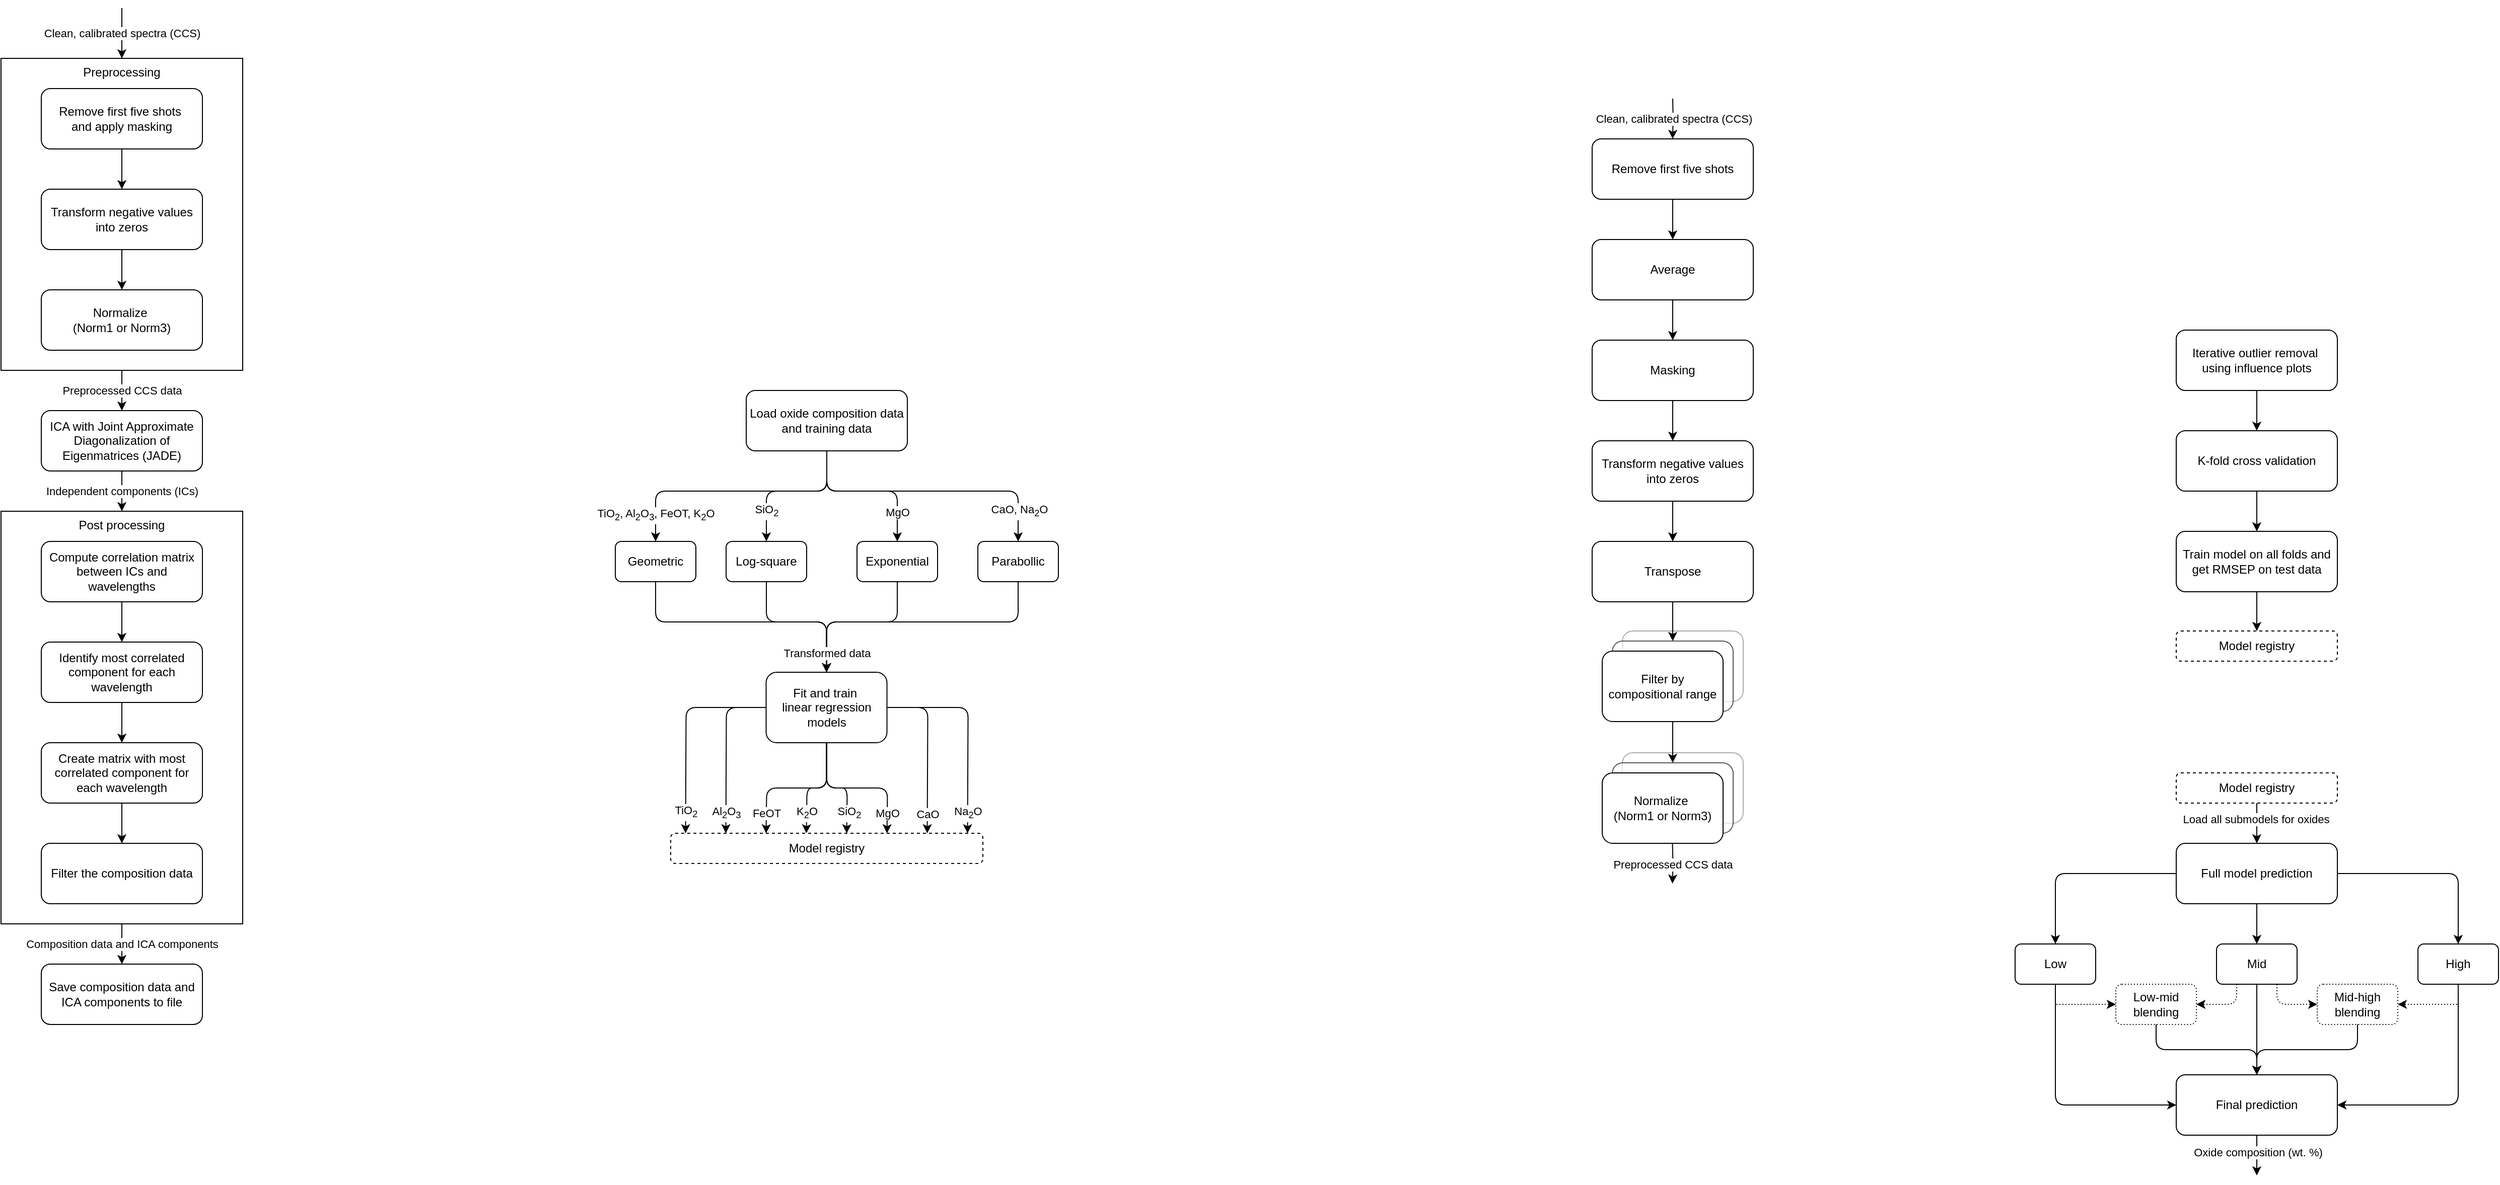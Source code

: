 <mxfile version="22.1.19" type="device">
  <diagram name="Page-1" id="5tqeh6WcPdl0N_kVEZnH">
    <mxGraphModel dx="1690" dy="891" grid="1" gridSize="10" guides="1" tooltips="1" connect="1" arrows="1" fold="1" page="1" pageScale="1" pageWidth="850" pageHeight="1100" math="0" shadow="0">
      <root>
        <mxCell id="0" />
        <mxCell id="1" parent="0" />
        <mxCell id="rEWsimeaPZDVGL8x3rx5-31" value="Composition data and ICA components" style="edgeStyle=orthogonalEdgeStyle;rounded=0;orthogonalLoop=1;jettySize=auto;html=1;entryX=0.5;entryY=0;entryDx=0;entryDy=0;" parent="1" source="rEWsimeaPZDVGL8x3rx5-24" target="rEWsimeaPZDVGL8x3rx5-21" edge="1">
          <mxGeometry relative="1" as="geometry" />
        </mxCell>
        <mxCell id="rEWsimeaPZDVGL8x3rx5-24" value="Post processing" style="rounded=0;whiteSpace=wrap;html=1;align=center;verticalAlign=top;shadow=0;glass=0;" parent="1" vertex="1">
          <mxGeometry x="240" y="740" width="240" height="410" as="geometry" />
        </mxCell>
        <mxCell id="rEWsimeaPZDVGL8x3rx5-25" value="Independent components (ICs)" style="edgeStyle=orthogonalEdgeStyle;rounded=0;orthogonalLoop=1;jettySize=auto;html=1;entryX=0.5;entryY=0;entryDx=0;entryDy=0;" parent="1" source="rEWsimeaPZDVGL8x3rx5-9" target="rEWsimeaPZDVGL8x3rx5-24" edge="1">
          <mxGeometry relative="1" as="geometry" />
        </mxCell>
        <mxCell id="rEWsimeaPZDVGL8x3rx5-9" value="ICA with Joint Approximate Diagonalization of Eigenmatrices (JADE)" style="rounded=1;whiteSpace=wrap;html=1;" parent="1" vertex="1">
          <mxGeometry x="280" y="640" width="160" height="60" as="geometry" />
        </mxCell>
        <mxCell id="rEWsimeaPZDVGL8x3rx5-14" style="edgeStyle=orthogonalEdgeStyle;rounded=0;orthogonalLoop=1;jettySize=auto;html=1;entryX=0.5;entryY=0;entryDx=0;entryDy=0;" parent="1" source="rEWsimeaPZDVGL8x3rx5-11" target="rEWsimeaPZDVGL8x3rx5-12" edge="1">
          <mxGeometry relative="1" as="geometry" />
        </mxCell>
        <mxCell id="rEWsimeaPZDVGL8x3rx5-11" value="Compute correlation matrix between ICs and wavelengths" style="rounded=1;whiteSpace=wrap;html=1;" parent="1" vertex="1">
          <mxGeometry x="280" y="770" width="160" height="60" as="geometry" />
        </mxCell>
        <mxCell id="rEWsimeaPZDVGL8x3rx5-27" style="edgeStyle=orthogonalEdgeStyle;rounded=0;orthogonalLoop=1;jettySize=auto;html=1;entryX=0.5;entryY=0;entryDx=0;entryDy=0;" parent="1" source="rEWsimeaPZDVGL8x3rx5-12" target="rEWsimeaPZDVGL8x3rx5-17" edge="1">
          <mxGeometry relative="1" as="geometry" />
        </mxCell>
        <mxCell id="rEWsimeaPZDVGL8x3rx5-12" value="Identify most correlated component for each wavelength" style="rounded=1;whiteSpace=wrap;html=1;" parent="1" vertex="1">
          <mxGeometry x="280" y="870" width="160" height="60" as="geometry" />
        </mxCell>
        <mxCell id="rEWsimeaPZDVGL8x3rx5-20" style="edgeStyle=orthogonalEdgeStyle;rounded=0;orthogonalLoop=1;jettySize=auto;html=1;entryX=0.5;entryY=0;entryDx=0;entryDy=0;" parent="1" source="rEWsimeaPZDVGL8x3rx5-17" target="rEWsimeaPZDVGL8x3rx5-19" edge="1">
          <mxGeometry relative="1" as="geometry" />
        </mxCell>
        <mxCell id="rEWsimeaPZDVGL8x3rx5-17" value="Create matrix with most correlated component for each wavelength" style="rounded=1;whiteSpace=wrap;html=1;" parent="1" vertex="1">
          <mxGeometry x="280" y="970" width="160" height="60" as="geometry" />
        </mxCell>
        <mxCell id="rEWsimeaPZDVGL8x3rx5-19" value="Filter the composition data" style="rounded=1;whiteSpace=wrap;html=1;" parent="1" vertex="1">
          <mxGeometry x="280" y="1070" width="160" height="60" as="geometry" />
        </mxCell>
        <mxCell id="rEWsimeaPZDVGL8x3rx5-21" value="Save composition data and ICA components to file" style="rounded=1;whiteSpace=wrap;html=1;" parent="1" vertex="1">
          <mxGeometry x="280" y="1190" width="160" height="60" as="geometry" />
        </mxCell>
        <mxCell id="fBSGze1hwAaGwXli2K6G-55" value="Clean, calibrated spectra (CCS)" style="edgeStyle=orthogonalEdgeStyle;rounded=0;orthogonalLoop=1;jettySize=auto;html=1;startArrow=classic;startFill=1;endArrow=none;endFill=0;" parent="1" source="fBSGze1hwAaGwXli2K6G-48" edge="1">
          <mxGeometry relative="1" as="geometry">
            <mxPoint x="360" y="240" as="targetPoint" />
          </mxGeometry>
        </mxCell>
        <mxCell id="fBSGze1hwAaGwXli2K6G-57" value="Preprocessed CCS data" style="edgeStyle=orthogonalEdgeStyle;rounded=0;orthogonalLoop=1;jettySize=auto;html=1;entryX=0.5;entryY=0;entryDx=0;entryDy=0;" parent="1" source="fBSGze1hwAaGwXli2K6G-48" target="rEWsimeaPZDVGL8x3rx5-9" edge="1">
          <mxGeometry relative="1" as="geometry" />
        </mxCell>
        <mxCell id="fBSGze1hwAaGwXli2K6G-48" value="Preprocessing" style="rounded=0;whiteSpace=wrap;html=1;verticalAlign=top;shadow=0;glass=0;" parent="1" vertex="1">
          <mxGeometry x="240" y="290" width="240" height="310" as="geometry" />
        </mxCell>
        <mxCell id="fBSGze1hwAaGwXli2K6G-49" style="edgeStyle=orthogonalEdgeStyle;rounded=0;orthogonalLoop=1;jettySize=auto;html=1;entryX=0.5;entryY=0;entryDx=0;entryDy=0;" parent="1" source="fBSGze1hwAaGwXli2K6G-50" target="fBSGze1hwAaGwXli2K6G-52" edge="1">
          <mxGeometry relative="1" as="geometry" />
        </mxCell>
        <mxCell id="fBSGze1hwAaGwXli2K6G-50" value="&lt;div&gt;Remove first five shots&amp;nbsp;&lt;/div&gt;&lt;div&gt;and apply masking&lt;/div&gt;" style="rounded=1;whiteSpace=wrap;html=1;" parent="1" vertex="1">
          <mxGeometry x="280" y="320" width="160" height="60" as="geometry" />
        </mxCell>
        <mxCell id="fBSGze1hwAaGwXli2K6G-51" style="edgeStyle=orthogonalEdgeStyle;rounded=0;orthogonalLoop=1;jettySize=auto;html=1;entryX=0.5;entryY=0;entryDx=0;entryDy=0;" parent="1" source="fBSGze1hwAaGwXli2K6G-52" target="fBSGze1hwAaGwXli2K6G-53" edge="1">
          <mxGeometry relative="1" as="geometry" />
        </mxCell>
        <mxCell id="fBSGze1hwAaGwXli2K6G-52" value="Transform negative values into zeros" style="rounded=1;whiteSpace=wrap;html=1;" parent="1" vertex="1">
          <mxGeometry x="280" y="420" width="160" height="60" as="geometry" />
        </mxCell>
        <mxCell id="fBSGze1hwAaGwXli2K6G-53" value="&lt;div&gt;Normalize&amp;nbsp;&lt;/div&gt;&lt;div&gt;(Norm1 or Norm3)&lt;/div&gt;" style="rounded=1;whiteSpace=wrap;html=1;" parent="1" vertex="1">
          <mxGeometry x="280" y="520" width="160" height="60" as="geometry" />
        </mxCell>
        <mxCell id="fBSGze1hwAaGwXli2K6G-85" style="edgeStyle=orthogonalEdgeStyle;rounded=1;orthogonalLoop=1;jettySize=auto;html=1;entryX=0.5;entryY=0;entryDx=0;entryDy=0;exitX=0.5;exitY=1;exitDx=0;exitDy=0;strokeWidth=1;" parent="1" source="fBSGze1hwAaGwXli2K6G-93" target="fBSGze1hwAaGwXli2K6G-95" edge="1">
          <mxGeometry relative="1" as="geometry">
            <Array as="points">
              <mxPoint x="1060" y="720" />
              <mxPoint x="890" y="720" />
            </Array>
          </mxGeometry>
        </mxCell>
        <mxCell id="fBSGze1hwAaGwXli2K6G-86" value="TiO&lt;sub&gt;2&lt;/sub&gt;, Al&lt;sub&gt;2&lt;/sub&gt;O&lt;sub&gt;3&lt;/sub&gt;, FeOT, K&lt;sub&gt;2&lt;/sub&gt;O" style="edgeLabel;html=1;align=center;verticalAlign=middle;resizable=0;points=[];" parent="fBSGze1hwAaGwXli2K6G-85" vertex="1" connectable="0">
          <mxGeometry x="0.708" y="-6" relative="1" as="geometry">
            <mxPoint x="6" y="12" as="offset" />
          </mxGeometry>
        </mxCell>
        <mxCell id="fBSGze1hwAaGwXli2K6G-87" style="edgeStyle=orthogonalEdgeStyle;rounded=1;orthogonalLoop=1;jettySize=auto;html=1;entryX=0.5;entryY=0;entryDx=0;entryDy=0;strokeWidth=1;" parent="1" source="fBSGze1hwAaGwXli2K6G-93" target="fBSGze1hwAaGwXli2K6G-99" edge="1">
          <mxGeometry relative="1" as="geometry">
            <Array as="points">
              <mxPoint x="1060" y="720" />
              <mxPoint x="1000" y="720" />
            </Array>
          </mxGeometry>
        </mxCell>
        <mxCell id="fBSGze1hwAaGwXli2K6G-88" value="SiO&lt;sub&gt;2&lt;/sub&gt;" style="edgeLabel;html=1;align=center;verticalAlign=middle;resizable=0;points=[];" parent="fBSGze1hwAaGwXli2K6G-87" vertex="1" connectable="0">
          <mxGeometry x="0.8" relative="1" as="geometry">
            <mxPoint y="-15" as="offset" />
          </mxGeometry>
        </mxCell>
        <mxCell id="fBSGze1hwAaGwXli2K6G-89" style="edgeStyle=orthogonalEdgeStyle;rounded=1;orthogonalLoop=1;jettySize=auto;html=1;entryX=0.5;entryY=0;entryDx=0;entryDy=0;strokeWidth=1;" parent="1" source="fBSGze1hwAaGwXli2K6G-93" target="fBSGze1hwAaGwXli2K6G-101" edge="1">
          <mxGeometry relative="1" as="geometry">
            <Array as="points">
              <mxPoint x="1060" y="720" />
              <mxPoint x="1130" y="720" />
            </Array>
          </mxGeometry>
        </mxCell>
        <mxCell id="fBSGze1hwAaGwXli2K6G-90" value="MgO" style="edgeLabel;html=1;align=center;verticalAlign=middle;resizable=0;points=[];" parent="fBSGze1hwAaGwXli2K6G-89" vertex="1" connectable="0">
          <mxGeometry x="0.831" y="2" relative="1" as="geometry">
            <mxPoint x="-2" y="-16" as="offset" />
          </mxGeometry>
        </mxCell>
        <mxCell id="fBSGze1hwAaGwXli2K6G-91" style="edgeStyle=orthogonalEdgeStyle;rounded=1;orthogonalLoop=1;jettySize=auto;html=1;entryX=0.5;entryY=0;entryDx=0;entryDy=0;" parent="1" source="fBSGze1hwAaGwXli2K6G-93" target="fBSGze1hwAaGwXli2K6G-104" edge="1">
          <mxGeometry relative="1" as="geometry">
            <Array as="points">
              <mxPoint x="1060" y="720" />
              <mxPoint x="1250" y="720" />
            </Array>
          </mxGeometry>
        </mxCell>
        <mxCell id="fBSGze1hwAaGwXli2K6G-92" value="CaO, Na&lt;sub&gt;2&lt;/sub&gt;O" style="edgeLabel;html=1;align=center;verticalAlign=middle;resizable=0;points=[];" parent="fBSGze1hwAaGwXli2K6G-91" vertex="1" connectable="0">
          <mxGeometry x="0.757" y="1" relative="1" as="geometry">
            <mxPoint y="4" as="offset" />
          </mxGeometry>
        </mxCell>
        <mxCell id="fBSGze1hwAaGwXli2K6G-93" value="&lt;div&gt;Load oxide composition data and training data&lt;br&gt;&lt;/div&gt;" style="rounded=1;whiteSpace=wrap;html=1;" parent="1" vertex="1">
          <mxGeometry x="980" y="620" width="160" height="60" as="geometry" />
        </mxCell>
        <mxCell id="fBSGze1hwAaGwXli2K6G-139" style="edgeStyle=orthogonalEdgeStyle;rounded=1;orthogonalLoop=1;jettySize=auto;html=1;entryX=0.5;entryY=0;entryDx=0;entryDy=0;" parent="1" source="fBSGze1hwAaGwXli2K6G-95" target="fBSGze1hwAaGwXli2K6G-97" edge="1">
          <mxGeometry relative="1" as="geometry">
            <Array as="points">
              <mxPoint x="890" y="850" />
              <mxPoint x="1060" y="850" />
            </Array>
          </mxGeometry>
        </mxCell>
        <mxCell id="fBSGze1hwAaGwXli2K6G-95" value="Geometric" style="rounded=1;whiteSpace=wrap;html=1;" parent="1" vertex="1">
          <mxGeometry x="850" y="770" width="80" height="40" as="geometry" />
        </mxCell>
        <mxCell id="fBSGze1hwAaGwXli2K6G-107" style="edgeStyle=orthogonalEdgeStyle;rounded=1;orthogonalLoop=1;jettySize=auto;html=1;" parent="1" source="fBSGze1hwAaGwXli2K6G-97" edge="1">
          <mxGeometry relative="1" as="geometry">
            <mxPoint x="919.76" y="1060" as="targetPoint" />
          </mxGeometry>
        </mxCell>
        <mxCell id="fBSGze1hwAaGwXli2K6G-145" value="TiO&lt;sub&gt;2&lt;/sub&gt;" style="edgeLabel;html=1;align=center;verticalAlign=middle;resizable=0;points=[];" parent="fBSGze1hwAaGwXli2K6G-107" vertex="1" connectable="0">
          <mxGeometry x="0.816" y="1" relative="1" as="geometry">
            <mxPoint x="-1" y="-2" as="offset" />
          </mxGeometry>
        </mxCell>
        <mxCell id="fBSGze1hwAaGwXli2K6G-108" style="edgeStyle=orthogonalEdgeStyle;rounded=1;orthogonalLoop=1;jettySize=auto;html=1;" parent="1" source="fBSGze1hwAaGwXli2K6G-97" edge="1">
          <mxGeometry relative="1" as="geometry">
            <mxPoint x="959.76" y="1060" as="targetPoint" />
          </mxGeometry>
        </mxCell>
        <mxCell id="fBSGze1hwAaGwXli2K6G-146" value="Al&lt;sub&gt;2&lt;/sub&gt;O&lt;sub&gt;3&lt;/sub&gt;" style="edgeLabel;html=1;align=center;verticalAlign=middle;resizable=0;points=[];" parent="fBSGze1hwAaGwXli2K6G-108" vertex="1" connectable="0">
          <mxGeometry x="0.788" y="1" relative="1" as="geometry">
            <mxPoint x="-1" y="-3" as="offset" />
          </mxGeometry>
        </mxCell>
        <mxCell id="fBSGze1hwAaGwXli2K6G-120" style="edgeStyle=orthogonalEdgeStyle;rounded=1;orthogonalLoop=1;jettySize=auto;html=1;" parent="1" source="fBSGze1hwAaGwXli2K6G-97" edge="1">
          <mxGeometry relative="1" as="geometry">
            <mxPoint x="1199.76" y="1060" as="targetPoint" />
          </mxGeometry>
        </mxCell>
        <mxCell id="fBSGze1hwAaGwXli2K6G-152" value="Na&lt;sub&gt;2&lt;/sub&gt;O" style="edgeLabel;html=1;align=center;verticalAlign=middle;resizable=0;points=[];" parent="fBSGze1hwAaGwXli2K6G-120" vertex="1" connectable="0">
          <mxGeometry x="0.824" relative="1" as="geometry">
            <mxPoint y="-2" as="offset" />
          </mxGeometry>
        </mxCell>
        <mxCell id="fBSGze1hwAaGwXli2K6G-125" style="edgeStyle=orthogonalEdgeStyle;rounded=1;orthogonalLoop=1;jettySize=auto;html=1;" parent="1" source="fBSGze1hwAaGwXli2K6G-97" edge="1">
          <mxGeometry relative="1" as="geometry">
            <mxPoint x="999.76" y="1060" as="targetPoint" />
          </mxGeometry>
        </mxCell>
        <mxCell id="fBSGze1hwAaGwXli2K6G-147" value="FeOT" style="edgeLabel;html=1;align=center;verticalAlign=middle;resizable=0;points=[];" parent="fBSGze1hwAaGwXli2K6G-125" vertex="1" connectable="0">
          <mxGeometry x="0.785" y="1" relative="1" as="geometry">
            <mxPoint x="-1" y="-4" as="offset" />
          </mxGeometry>
        </mxCell>
        <mxCell id="fBSGze1hwAaGwXli2K6G-128" style="edgeStyle=orthogonalEdgeStyle;rounded=1;orthogonalLoop=1;jettySize=auto;html=1;" parent="1" source="fBSGze1hwAaGwXli2K6G-97" edge="1">
          <mxGeometry relative="1" as="geometry">
            <mxPoint x="1119.76" y="1060" as="targetPoint" />
          </mxGeometry>
        </mxCell>
        <mxCell id="fBSGze1hwAaGwXli2K6G-150" value="MgO" style="edgeLabel;html=1;align=center;verticalAlign=middle;resizable=0;points=[];" parent="fBSGze1hwAaGwXli2K6G-128" vertex="1" connectable="0">
          <mxGeometry x="0.795" relative="1" as="geometry">
            <mxPoint y="-5" as="offset" />
          </mxGeometry>
        </mxCell>
        <mxCell id="fBSGze1hwAaGwXli2K6G-129" style="edgeStyle=orthogonalEdgeStyle;rounded=1;orthogonalLoop=1;jettySize=auto;html=1;" parent="1" source="fBSGze1hwAaGwXli2K6G-97" edge="1">
          <mxGeometry relative="1" as="geometry">
            <mxPoint x="1159.76" y="1060" as="targetPoint" />
          </mxGeometry>
        </mxCell>
        <mxCell id="fBSGze1hwAaGwXli2K6G-151" value="CaO" style="edgeLabel;html=1;align=center;verticalAlign=middle;resizable=0;points=[];" parent="fBSGze1hwAaGwXli2K6G-129" vertex="1" connectable="0">
          <mxGeometry x="0.764" relative="1" as="geometry">
            <mxPoint as="offset" />
          </mxGeometry>
        </mxCell>
        <mxCell id="fBSGze1hwAaGwXli2K6G-130" style="edgeStyle=orthogonalEdgeStyle;rounded=1;orthogonalLoop=1;jettySize=auto;html=1;" parent="1" source="fBSGze1hwAaGwXli2K6G-97" edge="1">
          <mxGeometry relative="1" as="geometry">
            <mxPoint x="1039.76" y="1060" as="targetPoint" />
          </mxGeometry>
        </mxCell>
        <mxCell id="fBSGze1hwAaGwXli2K6G-148" value="K&lt;sub&gt;2&lt;/sub&gt;O" style="edgeLabel;html=1;align=center;verticalAlign=middle;resizable=0;points=[];" parent="fBSGze1hwAaGwXli2K6G-130" vertex="1" connectable="0">
          <mxGeometry x="0.707" relative="1" as="geometry">
            <mxPoint y="-4" as="offset" />
          </mxGeometry>
        </mxCell>
        <mxCell id="fBSGze1hwAaGwXli2K6G-131" style="edgeStyle=orthogonalEdgeStyle;rounded=1;orthogonalLoop=1;jettySize=auto;html=1;" parent="1" source="fBSGze1hwAaGwXli2K6G-97" edge="1">
          <mxGeometry relative="1" as="geometry">
            <mxPoint x="1079.76" y="1060" as="targetPoint" />
          </mxGeometry>
        </mxCell>
        <mxCell id="fBSGze1hwAaGwXli2K6G-149" value="SiO&lt;sub&gt;2&lt;/sub&gt;" style="edgeLabel;html=1;align=center;verticalAlign=middle;resizable=0;points=[];" parent="fBSGze1hwAaGwXli2K6G-131" vertex="1" connectable="0">
          <mxGeometry x="0.709" y="2" relative="1" as="geometry">
            <mxPoint y="-4" as="offset" />
          </mxGeometry>
        </mxCell>
        <mxCell id="fBSGze1hwAaGwXli2K6G-97" value="&lt;div&gt;Fit and train&amp;nbsp;&lt;/div&gt;&lt;div&gt;linear regression models&lt;/div&gt;" style="rounded=1;whiteSpace=wrap;html=1;" parent="1" vertex="1">
          <mxGeometry x="999.76" y="900" width="120" height="70" as="geometry" />
        </mxCell>
        <mxCell id="fBSGze1hwAaGwXli2K6G-136" style="edgeStyle=orthogonalEdgeStyle;rounded=1;orthogonalLoop=1;jettySize=auto;html=1;entryX=0.5;entryY=0;entryDx=0;entryDy=0;" parent="1" source="fBSGze1hwAaGwXli2K6G-99" target="fBSGze1hwAaGwXli2K6G-97" edge="1">
          <mxGeometry relative="1" as="geometry">
            <Array as="points">
              <mxPoint x="1000" y="850" />
              <mxPoint x="1060" y="850" />
            </Array>
          </mxGeometry>
        </mxCell>
        <mxCell id="fBSGze1hwAaGwXli2K6G-99" value="Log-square" style="rounded=1;whiteSpace=wrap;html=1;" parent="1" vertex="1">
          <mxGeometry x="960" y="770" width="80" height="40" as="geometry" />
        </mxCell>
        <mxCell id="fBSGze1hwAaGwXli2K6G-137" style="edgeStyle=orthogonalEdgeStyle;rounded=1;orthogonalLoop=1;jettySize=auto;html=1;entryX=0.5;entryY=0;entryDx=0;entryDy=0;" parent="1" source="fBSGze1hwAaGwXli2K6G-101" target="fBSGze1hwAaGwXli2K6G-97" edge="1">
          <mxGeometry relative="1" as="geometry">
            <Array as="points">
              <mxPoint x="1130" y="850" />
              <mxPoint x="1060" y="850" />
            </Array>
          </mxGeometry>
        </mxCell>
        <mxCell id="fBSGze1hwAaGwXli2K6G-101" value="Exponential" style="rounded=1;whiteSpace=wrap;html=1;" parent="1" vertex="1">
          <mxGeometry x="1090" y="770" width="80" height="40" as="geometry" />
        </mxCell>
        <mxCell id="fBSGze1hwAaGwXli2K6G-138" style="edgeStyle=orthogonalEdgeStyle;rounded=1;orthogonalLoop=1;jettySize=auto;html=1;entryX=0.5;entryY=0;entryDx=0;entryDy=0;" parent="1" source="fBSGze1hwAaGwXli2K6G-104" target="fBSGze1hwAaGwXli2K6G-97" edge="1">
          <mxGeometry relative="1" as="geometry">
            <Array as="points">
              <mxPoint x="1250" y="850" />
              <mxPoint x="1060" y="850" />
            </Array>
          </mxGeometry>
        </mxCell>
        <mxCell id="fBSGze1hwAaGwXli2K6G-140" value="Transformed data" style="edgeLabel;html=1;align=center;verticalAlign=middle;resizable=0;points=[];" parent="fBSGze1hwAaGwXli2K6G-138" vertex="1" connectable="0">
          <mxGeometry x="0.93" y="-1" relative="1" as="geometry">
            <mxPoint x="1" y="-10" as="offset" />
          </mxGeometry>
        </mxCell>
        <mxCell id="fBSGze1hwAaGwXli2K6G-104" value="Parabollic" style="rounded=1;whiteSpace=wrap;html=1;" parent="1" vertex="1">
          <mxGeometry x="1210" y="770" width="80" height="40" as="geometry" />
        </mxCell>
        <mxCell id="fBSGze1hwAaGwXli2K6G-144" value="Model registry" style="rounded=1;whiteSpace=wrap;html=1;dashed=1;" parent="1" vertex="1">
          <mxGeometry x="905" y="1060" width="310" height="30" as="geometry" />
        </mxCell>
        <mxCell id="7zBMhF9Mjlr6a03M3c9L-9" value="Clean, calibrated spectra (CCS)" style="edgeStyle=orthogonalEdgeStyle;rounded=0;orthogonalLoop=1;jettySize=auto;html=1;startArrow=classic;startFill=1;endArrow=none;endFill=0;" edge="1" parent="1">
          <mxGeometry relative="1" as="geometry">
            <mxPoint x="1900" y="330" as="targetPoint" />
            <mxPoint x="1899.88" y="370" as="sourcePoint" />
          </mxGeometry>
        </mxCell>
        <mxCell id="7zBMhF9Mjlr6a03M3c9L-12" style="edgeStyle=orthogonalEdgeStyle;rounded=0;orthogonalLoop=1;jettySize=auto;html=1;entryX=0.5;entryY=0;entryDx=0;entryDy=0;" edge="1" parent="1" source="7zBMhF9Mjlr6a03M3c9L-13" target="7zBMhF9Mjlr6a03M3c9L-15">
          <mxGeometry relative="1" as="geometry" />
        </mxCell>
        <mxCell id="7zBMhF9Mjlr6a03M3c9L-13" value="&lt;div&gt;Remove first five shots&lt;/div&gt;" style="rounded=1;whiteSpace=wrap;html=1;" vertex="1" parent="1">
          <mxGeometry x="1820" y="370" width="160" height="60" as="geometry" />
        </mxCell>
        <mxCell id="7zBMhF9Mjlr6a03M3c9L-14" style="edgeStyle=orthogonalEdgeStyle;rounded=0;orthogonalLoop=1;jettySize=auto;html=1;entryX=0.5;entryY=0;entryDx=0;entryDy=0;" edge="1" parent="1" source="7zBMhF9Mjlr6a03M3c9L-15" target="7zBMhF9Mjlr6a03M3c9L-16">
          <mxGeometry relative="1" as="geometry" />
        </mxCell>
        <mxCell id="7zBMhF9Mjlr6a03M3c9L-15" value="Average" style="rounded=1;whiteSpace=wrap;html=1;" vertex="1" parent="1">
          <mxGeometry x="1820" y="470" width="160" height="60" as="geometry" />
        </mxCell>
        <mxCell id="7zBMhF9Mjlr6a03M3c9L-18" style="edgeStyle=orthogonalEdgeStyle;rounded=0;orthogonalLoop=1;jettySize=auto;html=1;entryX=0.5;entryY=0;entryDx=0;entryDy=0;" edge="1" parent="1" source="7zBMhF9Mjlr6a03M3c9L-16" target="7zBMhF9Mjlr6a03M3c9L-17">
          <mxGeometry relative="1" as="geometry" />
        </mxCell>
        <mxCell id="7zBMhF9Mjlr6a03M3c9L-16" value="Masking" style="rounded=1;whiteSpace=wrap;html=1;" vertex="1" parent="1">
          <mxGeometry x="1820" y="570" width="160" height="60" as="geometry" />
        </mxCell>
        <mxCell id="7zBMhF9Mjlr6a03M3c9L-20" style="edgeStyle=orthogonalEdgeStyle;rounded=0;orthogonalLoop=1;jettySize=auto;html=1;entryX=0.5;entryY=0;entryDx=0;entryDy=0;" edge="1" parent="1" source="7zBMhF9Mjlr6a03M3c9L-17" target="7zBMhF9Mjlr6a03M3c9L-19">
          <mxGeometry relative="1" as="geometry" />
        </mxCell>
        <mxCell id="7zBMhF9Mjlr6a03M3c9L-17" value="Transform negative values into zeros" style="rounded=1;whiteSpace=wrap;html=1;" vertex="1" parent="1">
          <mxGeometry x="1820" y="670" width="160" height="60" as="geometry" />
        </mxCell>
        <mxCell id="7zBMhF9Mjlr6a03M3c9L-19" value="Transpose" style="rounded=1;whiteSpace=wrap;html=1;" vertex="1" parent="1">
          <mxGeometry x="1820" y="770" width="160" height="60" as="geometry" />
        </mxCell>
        <mxCell id="7zBMhF9Mjlr6a03M3c9L-54" value="" style="group" vertex="1" connectable="0" parent="1">
          <mxGeometry x="1830.0" y="859" width="140.0" height="90" as="geometry" />
        </mxCell>
        <mxCell id="7zBMhF9Mjlr6a03M3c9L-53" value="" style="rounded=1;whiteSpace=wrap;html=1;opacity=33;" vertex="1" parent="7zBMhF9Mjlr6a03M3c9L-54">
          <mxGeometry x="20.0" width="120" height="70" as="geometry" />
        </mxCell>
        <mxCell id="7zBMhF9Mjlr6a03M3c9L-51" value="" style="rounded=1;whiteSpace=wrap;html=1;opacity=66;" vertex="1" parent="7zBMhF9Mjlr6a03M3c9L-54">
          <mxGeometry x="10.0" y="10" width="120" height="70" as="geometry" />
        </mxCell>
        <mxCell id="7zBMhF9Mjlr6a03M3c9L-49" value="&lt;div&gt;Filter by compositional range&lt;/div&gt;" style="rounded=1;whiteSpace=wrap;html=1;" vertex="1" parent="7zBMhF9Mjlr6a03M3c9L-54">
          <mxGeometry y="20" width="120" height="70" as="geometry" />
        </mxCell>
        <mxCell id="7zBMhF9Mjlr6a03M3c9L-59" style="edgeStyle=orthogonalEdgeStyle;rounded=0;orthogonalLoop=1;jettySize=auto;html=1;endArrow=none;endFill=0;startArrow=classic;startFill=1;" edge="1" parent="1" source="7zBMhF9Mjlr6a03M3c9L-51">
          <mxGeometry relative="1" as="geometry">
            <mxPoint x="1900" y="830" as="targetPoint" />
          </mxGeometry>
        </mxCell>
        <mxCell id="7zBMhF9Mjlr6a03M3c9L-60" value="" style="group" vertex="1" connectable="0" parent="1">
          <mxGeometry x="1830.0" y="980" width="140.0" height="90" as="geometry" />
        </mxCell>
        <mxCell id="7zBMhF9Mjlr6a03M3c9L-61" value="" style="rounded=1;whiteSpace=wrap;html=1;opacity=33;" vertex="1" parent="7zBMhF9Mjlr6a03M3c9L-60">
          <mxGeometry x="20.0" width="120" height="70" as="geometry" />
        </mxCell>
        <mxCell id="7zBMhF9Mjlr6a03M3c9L-62" value="" style="rounded=1;whiteSpace=wrap;html=1;opacity=66;" vertex="1" parent="7zBMhF9Mjlr6a03M3c9L-60">
          <mxGeometry x="10.0" y="10" width="120" height="70" as="geometry" />
        </mxCell>
        <mxCell id="7zBMhF9Mjlr6a03M3c9L-63" value="&lt;div&gt;Normalize&amp;nbsp;&lt;/div&gt;&lt;div&gt;(Norm1 or Norm3)&lt;/div&gt;" style="rounded=1;whiteSpace=wrap;html=1;" vertex="1" parent="7zBMhF9Mjlr6a03M3c9L-60">
          <mxGeometry y="20" width="120" height="70" as="geometry" />
        </mxCell>
        <mxCell id="7zBMhF9Mjlr6a03M3c9L-75" style="edgeStyle=orthogonalEdgeStyle;rounded=0;orthogonalLoop=1;jettySize=auto;html=1;endArrow=none;endFill=0;startArrow=classic;startFill=1;endSize=6;spacing=0;" edge="1" parent="1">
          <mxGeometry relative="1" as="geometry">
            <mxPoint x="1900" y="990" as="sourcePoint" />
            <mxPoint x="1900" y="949" as="targetPoint" />
          </mxGeometry>
        </mxCell>
        <mxCell id="7zBMhF9Mjlr6a03M3c9L-82" value="Preprocessed CCS data" style="edgeStyle=orthogonalEdgeStyle;rounded=0;orthogonalLoop=1;jettySize=auto;html=1;entryX=0.5;entryY=0;entryDx=0;entryDy=0;" edge="1" parent="1">
          <mxGeometry relative="1" as="geometry">
            <mxPoint x="1899.75" y="1070" as="sourcePoint" />
            <mxPoint x="1899.75" y="1110" as="targetPoint" />
          </mxGeometry>
        </mxCell>
        <mxCell id="7zBMhF9Mjlr6a03M3c9L-87" style="edgeStyle=orthogonalEdgeStyle;rounded=0;orthogonalLoop=1;jettySize=auto;html=1;entryX=0.5;entryY=0;entryDx=0;entryDy=0;" edge="1" parent="1" source="7zBMhF9Mjlr6a03M3c9L-83" target="7zBMhF9Mjlr6a03M3c9L-84">
          <mxGeometry relative="1" as="geometry" />
        </mxCell>
        <mxCell id="7zBMhF9Mjlr6a03M3c9L-83" value="&lt;div&gt;Iterative outlier removal&amp;nbsp;&lt;/div&gt;&lt;div&gt;using influence plots&lt;/div&gt;" style="rounded=1;whiteSpace=wrap;html=1;" vertex="1" parent="1">
          <mxGeometry x="2400" y="560" width="160" height="60" as="geometry" />
        </mxCell>
        <mxCell id="7zBMhF9Mjlr6a03M3c9L-88" style="edgeStyle=orthogonalEdgeStyle;rounded=0;orthogonalLoop=1;jettySize=auto;html=1;entryX=0.5;entryY=0;entryDx=0;entryDy=0;" edge="1" parent="1" source="7zBMhF9Mjlr6a03M3c9L-84" target="7zBMhF9Mjlr6a03M3c9L-85">
          <mxGeometry relative="1" as="geometry" />
        </mxCell>
        <mxCell id="7zBMhF9Mjlr6a03M3c9L-84" value="K-fold cross validation" style="rounded=1;whiteSpace=wrap;html=1;" vertex="1" parent="1">
          <mxGeometry x="2400" y="660" width="160" height="60" as="geometry" />
        </mxCell>
        <mxCell id="7zBMhF9Mjlr6a03M3c9L-95" style="edgeStyle=orthogonalEdgeStyle;rounded=0;orthogonalLoop=1;jettySize=auto;html=1;entryX=0.5;entryY=0;entryDx=0;entryDy=0;" edge="1" parent="1" source="7zBMhF9Mjlr6a03M3c9L-85" target="7zBMhF9Mjlr6a03M3c9L-94">
          <mxGeometry relative="1" as="geometry" />
        </mxCell>
        <mxCell id="7zBMhF9Mjlr6a03M3c9L-85" value="Train model on all folds and get RMSEP on test data" style="rounded=1;whiteSpace=wrap;html=1;" vertex="1" parent="1">
          <mxGeometry x="2400" y="760" width="160" height="60" as="geometry" />
        </mxCell>
        <mxCell id="7zBMhF9Mjlr6a03M3c9L-94" value="Model registry" style="rounded=1;whiteSpace=wrap;html=1;dashed=1;" vertex="1" parent="1">
          <mxGeometry x="2400" y="859" width="160" height="30" as="geometry" />
        </mxCell>
        <mxCell id="7zBMhF9Mjlr6a03M3c9L-111" style="edgeStyle=orthogonalEdgeStyle;rounded=1;orthogonalLoop=1;jettySize=auto;html=1;entryX=0.5;entryY=0;entryDx=0;entryDy=0;curved=0;" edge="1" parent="1" source="7zBMhF9Mjlr6a03M3c9L-97" target="7zBMhF9Mjlr6a03M3c9L-101">
          <mxGeometry relative="1" as="geometry" />
        </mxCell>
        <mxCell id="7zBMhF9Mjlr6a03M3c9L-112" style="edgeStyle=orthogonalEdgeStyle;rounded=0;orthogonalLoop=1;jettySize=auto;html=1;entryX=0.5;entryY=0;entryDx=0;entryDy=0;" edge="1" parent="1" source="7zBMhF9Mjlr6a03M3c9L-97" target="7zBMhF9Mjlr6a03M3c9L-103">
          <mxGeometry relative="1" as="geometry" />
        </mxCell>
        <mxCell id="7zBMhF9Mjlr6a03M3c9L-113" style="edgeStyle=orthogonalEdgeStyle;rounded=1;orthogonalLoop=1;jettySize=auto;html=1;entryX=0.5;entryY=0;entryDx=0;entryDy=0;curved=0;" edge="1" parent="1" source="7zBMhF9Mjlr6a03M3c9L-97" target="7zBMhF9Mjlr6a03M3c9L-105">
          <mxGeometry relative="1" as="geometry" />
        </mxCell>
        <mxCell id="7zBMhF9Mjlr6a03M3c9L-97" value="Full model prediction" style="rounded=1;whiteSpace=wrap;html=1;" vertex="1" parent="1">
          <mxGeometry x="2400" y="1070" width="160" height="60" as="geometry" />
        </mxCell>
        <mxCell id="7zBMhF9Mjlr6a03M3c9L-99" style="edgeStyle=orthogonalEdgeStyle;rounded=0;orthogonalLoop=1;jettySize=auto;html=1;entryX=0.5;entryY=0;entryDx=0;entryDy=0;" edge="1" parent="1" source="7zBMhF9Mjlr6a03M3c9L-98" target="7zBMhF9Mjlr6a03M3c9L-97">
          <mxGeometry relative="1" as="geometry" />
        </mxCell>
        <mxCell id="7zBMhF9Mjlr6a03M3c9L-100" value="Load all submodels for oxides" style="edgeLabel;html=1;align=center;verticalAlign=middle;resizable=0;points=[];" vertex="1" connectable="0" parent="7zBMhF9Mjlr6a03M3c9L-99">
          <mxGeometry x="-0.2" y="-1" relative="1" as="geometry">
            <mxPoint as="offset" />
          </mxGeometry>
        </mxCell>
        <mxCell id="7zBMhF9Mjlr6a03M3c9L-98" value="Model registry" style="rounded=1;whiteSpace=wrap;html=1;dashed=1;" vertex="1" parent="1">
          <mxGeometry x="2400" y="1000" width="160" height="30" as="geometry" />
        </mxCell>
        <mxCell id="7zBMhF9Mjlr6a03M3c9L-121" style="edgeStyle=orthogonalEdgeStyle;rounded=0;orthogonalLoop=1;jettySize=auto;html=1;entryX=0;entryY=0.5;entryDx=0;entryDy=0;dashed=1;dashPattern=1 2;" edge="1" parent="1" source="7zBMhF9Mjlr6a03M3c9L-101" target="7zBMhF9Mjlr6a03M3c9L-102">
          <mxGeometry relative="1" as="geometry">
            <Array as="points">
              <mxPoint x="2280" y="1230" />
            </Array>
          </mxGeometry>
        </mxCell>
        <mxCell id="7zBMhF9Mjlr6a03M3c9L-136" style="edgeStyle=orthogonalEdgeStyle;rounded=1;orthogonalLoop=1;jettySize=auto;html=1;entryX=0;entryY=0.5;entryDx=0;entryDy=0;curved=0;" edge="1" parent="1" source="7zBMhF9Mjlr6a03M3c9L-101" target="7zBMhF9Mjlr6a03M3c9L-125">
          <mxGeometry relative="1" as="geometry">
            <Array as="points">
              <mxPoint x="2280" y="1330" />
            </Array>
          </mxGeometry>
        </mxCell>
        <mxCell id="7zBMhF9Mjlr6a03M3c9L-101" value="Low" style="rounded=1;whiteSpace=wrap;html=1;" vertex="1" parent="1">
          <mxGeometry x="2240" y="1170" width="80" height="40" as="geometry" />
        </mxCell>
        <mxCell id="7zBMhF9Mjlr6a03M3c9L-126" style="edgeStyle=orthogonalEdgeStyle;rounded=1;orthogonalLoop=1;jettySize=auto;html=1;entryX=0.5;entryY=0;entryDx=0;entryDy=0;curved=0;" edge="1" parent="1" source="7zBMhF9Mjlr6a03M3c9L-102" target="7zBMhF9Mjlr6a03M3c9L-125">
          <mxGeometry relative="1" as="geometry" />
        </mxCell>
        <mxCell id="7zBMhF9Mjlr6a03M3c9L-102" value="&lt;div&gt;Low-mid&lt;/div&gt;&lt;div&gt;blending&lt;br&gt;&lt;/div&gt;" style="rounded=1;whiteSpace=wrap;html=1;dashed=1;dashPattern=1 2;" vertex="1" parent="1">
          <mxGeometry x="2340" y="1210" width="80" height="40" as="geometry" />
        </mxCell>
        <mxCell id="7zBMhF9Mjlr6a03M3c9L-119" style="edgeStyle=orthogonalEdgeStyle;rounded=1;orthogonalLoop=1;jettySize=auto;html=1;entryX=0;entryY=0.5;entryDx=0;entryDy=0;dashed=1;dashPattern=1 2;curved=0;" edge="1" parent="1" source="7zBMhF9Mjlr6a03M3c9L-103" target="7zBMhF9Mjlr6a03M3c9L-104">
          <mxGeometry relative="1" as="geometry">
            <Array as="points">
              <mxPoint x="2500" y="1230" />
            </Array>
          </mxGeometry>
        </mxCell>
        <mxCell id="7zBMhF9Mjlr6a03M3c9L-120" style="edgeStyle=orthogonalEdgeStyle;rounded=1;orthogonalLoop=1;jettySize=auto;html=1;entryX=1;entryY=0.5;entryDx=0;entryDy=0;dashed=1;dashPattern=1 2;curved=0;" edge="1" parent="1" source="7zBMhF9Mjlr6a03M3c9L-103" target="7zBMhF9Mjlr6a03M3c9L-102">
          <mxGeometry relative="1" as="geometry">
            <Array as="points">
              <mxPoint x="2460" y="1230" />
            </Array>
          </mxGeometry>
        </mxCell>
        <mxCell id="7zBMhF9Mjlr6a03M3c9L-134" style="edgeStyle=orthogonalEdgeStyle;rounded=0;orthogonalLoop=1;jettySize=auto;html=1;entryX=0.5;entryY=0;entryDx=0;entryDy=0;" edge="1" parent="1" source="7zBMhF9Mjlr6a03M3c9L-103" target="7zBMhF9Mjlr6a03M3c9L-125">
          <mxGeometry relative="1" as="geometry" />
        </mxCell>
        <mxCell id="7zBMhF9Mjlr6a03M3c9L-103" value="Mid" style="rounded=1;whiteSpace=wrap;html=1;" vertex="1" parent="1">
          <mxGeometry x="2440" y="1170" width="80" height="40" as="geometry" />
        </mxCell>
        <mxCell id="7zBMhF9Mjlr6a03M3c9L-127" style="edgeStyle=orthogonalEdgeStyle;rounded=1;orthogonalLoop=1;jettySize=auto;html=1;entryX=0.5;entryY=0;entryDx=0;entryDy=0;curved=0;" edge="1" parent="1" source="7zBMhF9Mjlr6a03M3c9L-104" target="7zBMhF9Mjlr6a03M3c9L-125">
          <mxGeometry relative="1" as="geometry" />
        </mxCell>
        <mxCell id="7zBMhF9Mjlr6a03M3c9L-104" value="Mid-high&lt;div&gt;blending&lt;br&gt;&lt;/div&gt;" style="rounded=1;whiteSpace=wrap;html=1;dashed=1;dashPattern=1 2;" vertex="1" parent="1">
          <mxGeometry x="2540" y="1210" width="80" height="40" as="geometry" />
        </mxCell>
        <mxCell id="7zBMhF9Mjlr6a03M3c9L-122" style="edgeStyle=orthogonalEdgeStyle;rounded=0;orthogonalLoop=1;jettySize=auto;html=1;entryX=1;entryY=0.5;entryDx=0;entryDy=0;dashed=1;dashPattern=1 2;" edge="1" parent="1" source="7zBMhF9Mjlr6a03M3c9L-105" target="7zBMhF9Mjlr6a03M3c9L-104">
          <mxGeometry relative="1" as="geometry">
            <Array as="points">
              <mxPoint x="2680" y="1230" />
            </Array>
          </mxGeometry>
        </mxCell>
        <mxCell id="7zBMhF9Mjlr6a03M3c9L-135" style="edgeStyle=orthogonalEdgeStyle;rounded=1;orthogonalLoop=1;jettySize=auto;html=1;entryX=1;entryY=0.5;entryDx=0;entryDy=0;curved=0;" edge="1" parent="1" source="7zBMhF9Mjlr6a03M3c9L-105" target="7zBMhF9Mjlr6a03M3c9L-125">
          <mxGeometry relative="1" as="geometry">
            <Array as="points">
              <mxPoint x="2680" y="1330" />
            </Array>
          </mxGeometry>
        </mxCell>
        <mxCell id="7zBMhF9Mjlr6a03M3c9L-105" value="High" style="rounded=1;whiteSpace=wrap;html=1;" vertex="1" parent="1">
          <mxGeometry x="2640" y="1170" width="80" height="40" as="geometry" />
        </mxCell>
        <mxCell id="7zBMhF9Mjlr6a03M3c9L-140" style="edgeStyle=orthogonalEdgeStyle;rounded=0;orthogonalLoop=1;jettySize=auto;html=1;entryX=0.5;entryY=0;entryDx=0;entryDy=0;" edge="1" parent="1" source="7zBMhF9Mjlr6a03M3c9L-125">
          <mxGeometry relative="1" as="geometry">
            <mxPoint x="2480" y="1400" as="targetPoint" />
          </mxGeometry>
        </mxCell>
        <mxCell id="7zBMhF9Mjlr6a03M3c9L-142" value="Oxide composition (wt. %)" style="edgeLabel;html=1;align=center;verticalAlign=middle;resizable=0;points=[];" vertex="1" connectable="0" parent="7zBMhF9Mjlr6a03M3c9L-140">
          <mxGeometry x="0.107" y="-1" relative="1" as="geometry">
            <mxPoint x="1" y="-5" as="offset" />
          </mxGeometry>
        </mxCell>
        <mxCell id="7zBMhF9Mjlr6a03M3c9L-125" value="Final prediction" style="rounded=1;whiteSpace=wrap;html=1;" vertex="1" parent="1">
          <mxGeometry x="2400" y="1300" width="160" height="60" as="geometry" />
        </mxCell>
      </root>
    </mxGraphModel>
  </diagram>
</mxfile>
